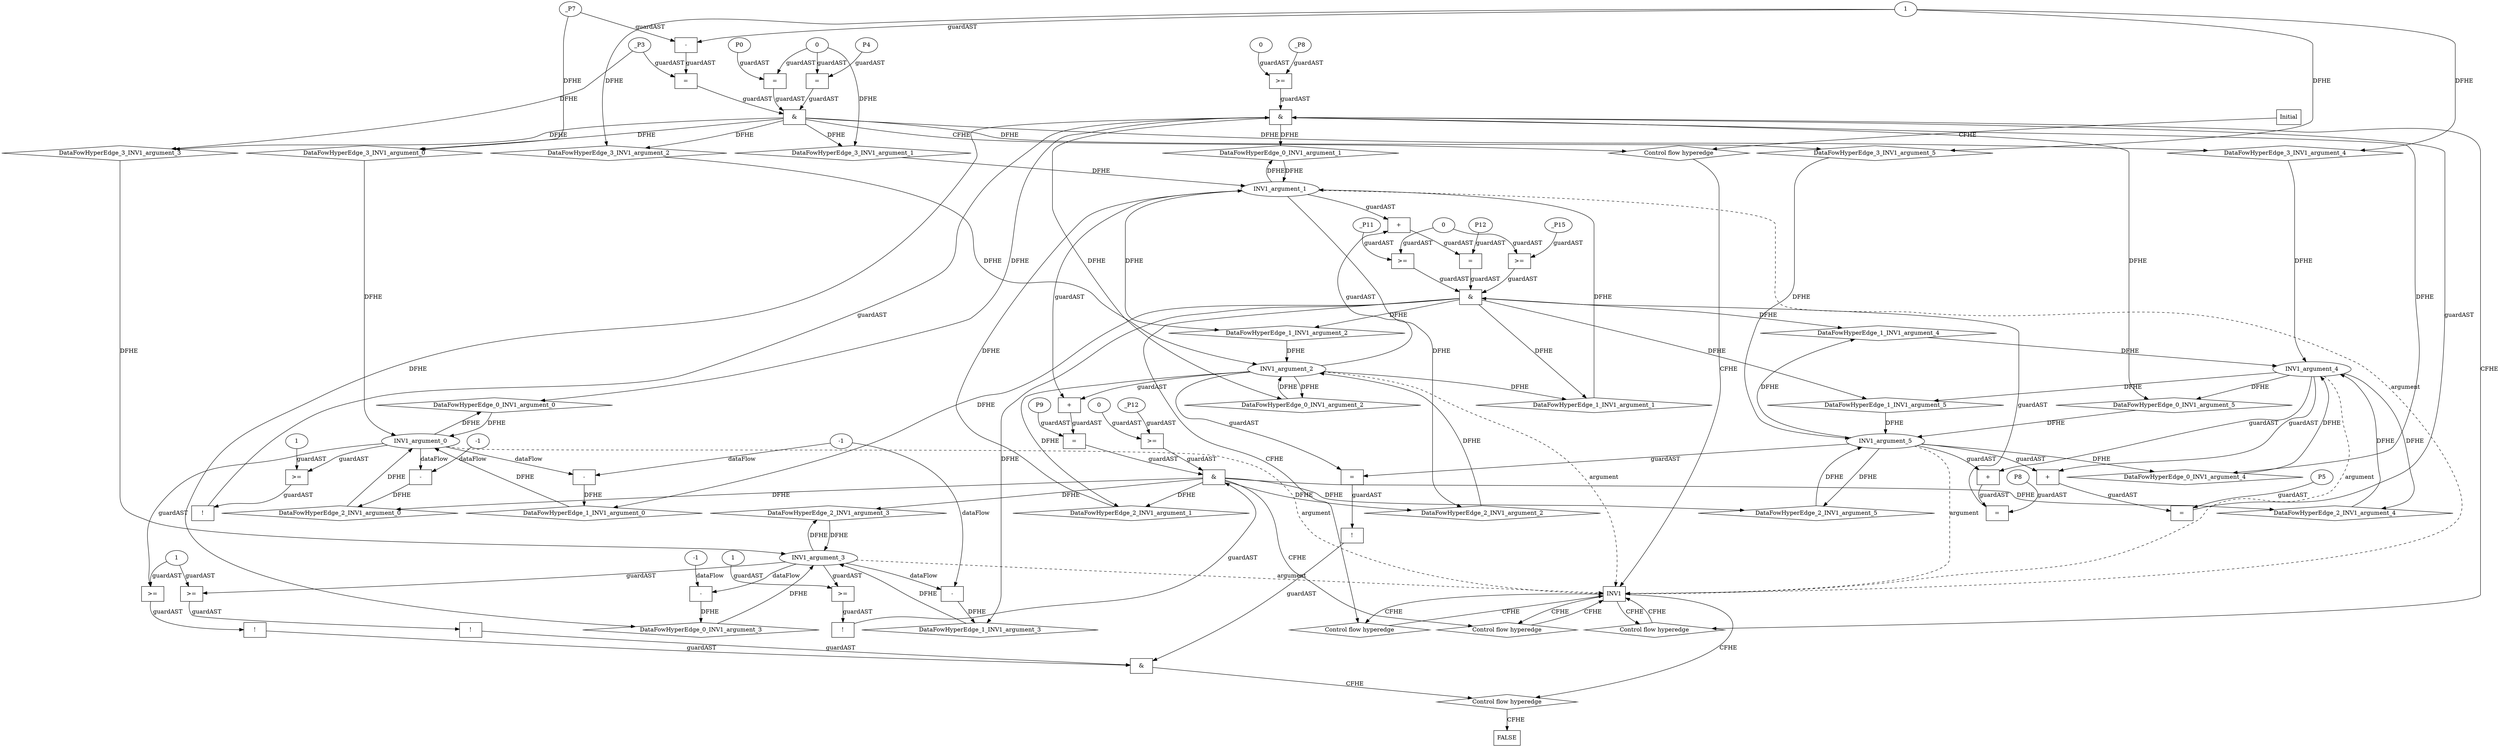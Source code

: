digraph dag {
"INV1" [label="INV1" nodeName="INV1" class=CONTROL  shape="rect"];
FALSE [label="FALSE" nodeName=FALSE class=CONTROL  shape="rect"];
Initial [label="Initial" nodeName=Initial class=CONTROL  shape="rect"];
ControlFowHyperEdge_0 [label="Control flow hyperedge" nodeName=ControlFowHyperEdge_0 class=controlFlowHyperEdge shape="diamond"];
"INV1" -> ControlFowHyperEdge_0 [label="CFHE"]
ControlFowHyperEdge_0 -> "INV1" [label="CFHE"]
ControlFowHyperEdge_1 [label="Control flow hyperedge" nodeName=ControlFowHyperEdge_1 class=controlFlowHyperEdge shape="diamond"];
"INV1" -> ControlFowHyperEdge_1 [label="CFHE"]
ControlFowHyperEdge_1 -> "INV1" [label="CFHE"]
ControlFowHyperEdge_2 [label="Control flow hyperedge" nodeName=ControlFowHyperEdge_2 class=controlFlowHyperEdge shape="diamond"];
"INV1" -> ControlFowHyperEdge_2 [label="CFHE"]
ControlFowHyperEdge_2 -> "INV1" [label="CFHE"]
ControlFowHyperEdge_3 [label="Control flow hyperedge" nodeName=ControlFowHyperEdge_3 class=controlFlowHyperEdge shape="diamond"];
"Initial" -> ControlFowHyperEdge_3 [label="CFHE"]
ControlFowHyperEdge_3 -> "INV1" [label="CFHE"]
ControlFowHyperEdge_4 [label="Control flow hyperedge" nodeName=ControlFowHyperEdge_4 class=controlFlowHyperEdge shape="diamond"];
"INV1" -> ControlFowHyperEdge_4 [label="CFHE"]
ControlFowHyperEdge_4 -> "FALSE" [label="CFHE"]
"INV1_argument_0" [label="INV1_argument_0" nodeName=argument0 class=argument  head="INV1" shape="oval"];
"INV1_argument_0" -> "INV1"[label="argument" style="dashed"]
"INV1_argument_1" [label="INV1_argument_1" nodeName=argument1 class=argument  head="INV1" shape="oval"];
"INV1_argument_1" -> "INV1"[label="argument" style="dashed"]
"INV1_argument_2" [label="INV1_argument_2" nodeName=argument2 class=argument  head="INV1" shape="oval"];
"INV1_argument_2" -> "INV1"[label="argument" style="dashed"]
"INV1_argument_3" [label="INV1_argument_3" nodeName=argument3 class=argument  head="INV1" shape="oval"];
"INV1_argument_3" -> "INV1"[label="argument" style="dashed"]
"INV1_argument_4" [label="INV1_argument_4" nodeName=argument4 class=argument  head="INV1" shape="oval"];
"INV1_argument_4" -> "INV1"[label="argument" style="dashed"]
"INV1_argument_5" [label="INV1_argument_5" nodeName=argument5 class=argument  head="INV1" shape="oval"];
"INV1_argument_5" -> "INV1"[label="argument" style="dashed"]

"xxxINV1___INV1_0xxx_and" [label="&" nodeName="xxxINV1___INV1_0xxx_and" class=Operator shape="rect"];
"xxxINV1___INV1_0xxxguard_0_node_0" [label="=" nodeName="xxxINV1___INV1_0xxxguard_0_node_0" class=Operator  shape="rect"];
"xxxINV1___INV1_0xxxguard_0_node_1" [label="+" nodeName="xxxINV1___INV1_0xxxguard_0_node_1" class= Operator shape="rect"];
"xxxINV1___INV1_0xxxguard_0_node_4" [label="P5" nodeName="xxxINV1___INV1_0xxxguard_0_node_4" class=symbolicConstant ];
"xxxINV1___INV1_0xxxguard_0_node_1" -> "xxxINV1___INV1_0xxxguard_0_node_0"[label="guardAST"]
"xxxINV1___INV1_0xxxguard_0_node_4" -> "xxxINV1___INV1_0xxxguard_0_node_0"[label="guardAST"]
"INV1_argument_4" -> "xxxINV1___INV1_0xxxguard_0_node_1"[label="guardAST"]
"INV1_argument_5" -> "xxxINV1___INV1_0xxxguard_0_node_1"[label="guardAST"]

"xxxINV1___INV1_0xxxguard_0_node_0" -> "xxxINV1___INV1_0xxx_and" [label="guardAST"];
"xxxINV1___INV1_0xxxguard1_node_0" [label="!" nodeName="xxxINV1___INV1_0xxxguard1_node_0" class=Operator shape="rect"];
"xxxINV1___INV1_0xxxguard1_node_1" [label=">=" nodeName="xxxINV1___INV1_0xxxguard1_node_1" class=Operator  shape="rect"];
"xxxINV1___INV1_0xxxguard1_node_3" [label="1" nodeName="xxxINV1___INV1_0xxxguard1_node_3" class=IdealInt ];
"xxxINV1___INV1_0xxxguard1_node_1" -> "xxxINV1___INV1_0xxxguard1_node_0"[label="guardAST"]
"INV1_argument_0" -> "xxxINV1___INV1_0xxxguard1_node_1"[label="guardAST"]
"xxxINV1___INV1_0xxxguard1_node_3" -> "xxxINV1___INV1_0xxxguard1_node_1"[label="guardAST"]

"xxxINV1___INV1_0xxxguard1_node_0" -> "xxxINV1___INV1_0xxx_and" [label="guardAST"];
"xxxINV1___INV1_0xxxguard2_node_0" [label=">=" nodeName="xxxINV1___INV1_0xxxguard2_node_0" class=Operator  shape="rect"];
"xxxINV1___INV1_0xxxguard2_node_1" [label="_P8" nodeName="xxxINV1___INV1_0xxxguard2_node_1" class=symbolicConstant ];
"xxxINV1___INV1_0xxxguard2_node_2" [label="0" nodeName="xxxINV1___INV1_0xxxguard2_node_2" class=IdealInt ];
"xxxINV1___INV1_0xxxguard2_node_1" -> "xxxINV1___INV1_0xxxguard2_node_0"[label="guardAST"]
"xxxINV1___INV1_0xxxguard2_node_2" -> "xxxINV1___INV1_0xxxguard2_node_0"[label="guardAST"]

"xxxINV1___INV1_0xxxguard2_node_0" -> "xxxINV1___INV1_0xxx_and" [label="guardAST"];
"xxxINV1___INV1_0xxx_and" -> "ControlFowHyperEdge_0" [label="CFHE"];
"xxxINV1___INV1_0xxxdataFlow_0_node_0" [label="-" nodeName="xxxINV1___INV1_0xxxdataFlow_0_node_0" class= Operator shape="rect"];
"xxxINV1___INV1_0xxxdataFlow_0_node_2" [label="-1" nodeName="xxxINV1___INV1_0xxxdataFlow_0_node_2" class=IdealInt ];
"INV1_argument_3" -> "xxxINV1___INV1_0xxxdataFlow_0_node_0"[label="dataFlow"]
"xxxINV1___INV1_0xxxdataFlow_0_node_2" -> "xxxINV1___INV1_0xxxdataFlow_0_node_0"[label="dataFlow"]


"xxxINV1___INV1_1xxx_and" [label="&" nodeName="xxxINV1___INV1_1xxx_and" class=Operator shape="rect"];
"xxxINV1___INV1_1xxxguard_0_node_0" [label="=" nodeName="xxxINV1___INV1_1xxxguard_0_node_0" class=Operator  shape="rect"];
"xxxINV1___INV1_1xxxguard_0_node_1" [label="+" nodeName="xxxINV1___INV1_1xxxguard_0_node_1" class= Operator shape="rect"];
"xxxINV1___INV1_1xxxguard_0_node_4" [label="P8" nodeName="xxxINV1___INV1_1xxxguard_0_node_4" class=symbolicConstant ];
"xxxINV1___INV1_1xxxguard_0_node_1" -> "xxxINV1___INV1_1xxxguard_0_node_0"[label="guardAST"]
"xxxINV1___INV1_1xxxguard_0_node_4" -> "xxxINV1___INV1_1xxxguard_0_node_0"[label="guardAST"]
"INV1_argument_4" -> "xxxINV1___INV1_1xxxguard_0_node_1"[label="guardAST"]
"INV1_argument_5" -> "xxxINV1___INV1_1xxxguard_0_node_1"[label="guardAST"]

"xxxINV1___INV1_1xxxguard_0_node_0" -> "xxxINV1___INV1_1xxx_and" [label="guardAST"];
"xxxINV1___INV1_1xxxguard1_node_0" [label=">=" nodeName="xxxINV1___INV1_1xxxguard1_node_0" class=Operator  shape="rect"];
"xxxINV1___INV1_1xxxguard1_node_1" [label="_P15" nodeName="xxxINV1___INV1_1xxxguard1_node_1" class=symbolicConstant ];
"xxxINV1___INV1_1xxxguard1_node_2" [label="0" nodeName="xxxINV1___INV1_1xxxguard1_node_2" class=IdealInt ];
"xxxINV1___INV1_1xxxguard1_node_1" -> "xxxINV1___INV1_1xxxguard1_node_0"[label="guardAST"]
"xxxINV1___INV1_1xxxguard1_node_2" -> "xxxINV1___INV1_1xxxguard1_node_0"[label="guardAST"]

"xxxINV1___INV1_1xxxguard1_node_0" -> "xxxINV1___INV1_1xxx_and" [label="guardAST"];
"xxxINV1___INV1_1xxxguard2_node_0" [label=">=" nodeName="xxxINV1___INV1_1xxxguard2_node_0" class=Operator  shape="rect"];
"xxxINV1___INV1_1xxxguard2_node_1" [label="_P11" nodeName="xxxINV1___INV1_1xxxguard2_node_1" class=symbolicConstant ];
"xxxINV1___INV1_1xxxguard2_node_1" -> "xxxINV1___INV1_1xxxguard2_node_0"[label="guardAST"]
"xxxINV1___INV1_1xxxguard1_node_2" -> "xxxINV1___INV1_1xxxguard2_node_0"[label="guardAST"]

"xxxINV1___INV1_1xxxguard2_node_0" -> "xxxINV1___INV1_1xxx_and" [label="guardAST"];
"xxxINV1___INV1_1xxxguard3_node_0" [label="=" nodeName="xxxINV1___INV1_1xxxguard3_node_0" class=Operator  shape="rect"];
"xxxINV1___INV1_1xxxguard3_node_1" [label="+" nodeName="xxxINV1___INV1_1xxxguard3_node_1" class= Operator shape="rect"];
"xxxINV1___INV1_1xxxguard3_node_4" [label="P12" nodeName="xxxINV1___INV1_1xxxguard3_node_4" class=symbolicConstant ];
"xxxINV1___INV1_1xxxguard3_node_1" -> "xxxINV1___INV1_1xxxguard3_node_0"[label="guardAST"]
"xxxINV1___INV1_1xxxguard3_node_4" -> "xxxINV1___INV1_1xxxguard3_node_0"[label="guardAST"]
"INV1_argument_1" -> "xxxINV1___INV1_1xxxguard3_node_1"[label="guardAST"]
"INV1_argument_2" -> "xxxINV1___INV1_1xxxguard3_node_1"[label="guardAST"]

"xxxINV1___INV1_1xxxguard3_node_0" -> "xxxINV1___INV1_1xxx_and" [label="guardAST"];
"xxxINV1___INV1_1xxx_and" -> "ControlFowHyperEdge_1" [label="CFHE"];
"xxxINV1___INV1_1xxxdataFlow_0_node_0" [label="-" nodeName="xxxINV1___INV1_1xxxdataFlow_0_node_0" class= Operator shape="rect"];
"xxxINV1___INV1_1xxxdataFlow_0_node_2" [label="-1" nodeName="xxxINV1___INV1_1xxxdataFlow_0_node_2" class=IdealInt ];
"INV1_argument_0" -> "xxxINV1___INV1_1xxxdataFlow_0_node_0"[label="dataFlow"]
"xxxINV1___INV1_1xxxdataFlow_0_node_2" -> "xxxINV1___INV1_1xxxdataFlow_0_node_0"[label="dataFlow"]


"xxxINV1___INV1_1xxxdataFlow2_node_0" [label="-" nodeName="xxxINV1___INV1_1xxxdataFlow2_node_0" class= Operator shape="rect"];
"INV1_argument_3" -> "xxxINV1___INV1_1xxxdataFlow2_node_0"[label="dataFlow"]
"xxxINV1___INV1_1xxxdataFlow_0_node_2" -> "xxxINV1___INV1_1xxxdataFlow2_node_0"[label="dataFlow"]


"xxxINV1___INV1_2xxx_and" [label="&" nodeName="xxxINV1___INV1_2xxx_and" class=Operator shape="rect"];
"xxxINV1___INV1_2xxxguard_0_node_0" [label="=" nodeName="xxxINV1___INV1_2xxxguard_0_node_0" class=Operator  shape="rect"];
"xxxINV1___INV1_2xxxguard_0_node_1" [label="+" nodeName="xxxINV1___INV1_2xxxguard_0_node_1" class= Operator shape="rect"];
"xxxINV1___INV1_2xxxguard_0_node_4" [label="P9" nodeName="xxxINV1___INV1_2xxxguard_0_node_4" class=symbolicConstant ];
"xxxINV1___INV1_2xxxguard_0_node_1" -> "xxxINV1___INV1_2xxxguard_0_node_0"[label="guardAST"]
"xxxINV1___INV1_2xxxguard_0_node_4" -> "xxxINV1___INV1_2xxxguard_0_node_0"[label="guardAST"]
"INV1_argument_1" -> "xxxINV1___INV1_2xxxguard_0_node_1"[label="guardAST"]
"INV1_argument_2" -> "xxxINV1___INV1_2xxxguard_0_node_1"[label="guardAST"]

"xxxINV1___INV1_2xxxguard_0_node_0" -> "xxxINV1___INV1_2xxx_and" [label="guardAST"];
"xxxINV1___INV1_2xxxguard1_node_0" [label="!" nodeName="xxxINV1___INV1_2xxxguard1_node_0" class=Operator shape="rect"];
"xxxINV1___INV1_2xxxguard1_node_1" [label=">=" nodeName="xxxINV1___INV1_2xxxguard1_node_1" class=Operator  shape="rect"];
"xxxINV1___INV1_2xxxguard1_node_3" [label="1" nodeName="xxxINV1___INV1_2xxxguard1_node_3" class=IdealInt ];
"xxxINV1___INV1_2xxxguard1_node_1" -> "xxxINV1___INV1_2xxxguard1_node_0"[label="guardAST"]
"INV1_argument_3" -> "xxxINV1___INV1_2xxxguard1_node_1"[label="guardAST"]
"xxxINV1___INV1_2xxxguard1_node_3" -> "xxxINV1___INV1_2xxxguard1_node_1"[label="guardAST"]

"xxxINV1___INV1_2xxxguard1_node_0" -> "xxxINV1___INV1_2xxx_and" [label="guardAST"];
"xxxINV1___INV1_2xxxguard2_node_0" [label=">=" nodeName="xxxINV1___INV1_2xxxguard2_node_0" class=Operator  shape="rect"];
"xxxINV1___INV1_2xxxguard2_node_1" [label="_P12" nodeName="xxxINV1___INV1_2xxxguard2_node_1" class=symbolicConstant ];
"xxxINV1___INV1_2xxxguard2_node_2" [label="0" nodeName="xxxINV1___INV1_2xxxguard2_node_2" class=IdealInt ];
"xxxINV1___INV1_2xxxguard2_node_1" -> "xxxINV1___INV1_2xxxguard2_node_0"[label="guardAST"]
"xxxINV1___INV1_2xxxguard2_node_2" -> "xxxINV1___INV1_2xxxguard2_node_0"[label="guardAST"]

"xxxINV1___INV1_2xxxguard2_node_0" -> "xxxINV1___INV1_2xxx_and" [label="guardAST"];
"xxxINV1___INV1_2xxx_and" -> "ControlFowHyperEdge_2" [label="CFHE"];
"xxxINV1___INV1_2xxxdataFlow_0_node_0" [label="-" nodeName="xxxINV1___INV1_2xxxdataFlow_0_node_0" class= Operator shape="rect"];
"xxxINV1___INV1_2xxxdataFlow_0_node_2" [label="-1" nodeName="xxxINV1___INV1_2xxxdataFlow_0_node_2" class=IdealInt ];
"INV1_argument_0" -> "xxxINV1___INV1_2xxxdataFlow_0_node_0"[label="dataFlow"]
"xxxINV1___INV1_2xxxdataFlow_0_node_2" -> "xxxINV1___INV1_2xxxdataFlow_0_node_0"[label="dataFlow"]


"xxxINV1___Initial_3xxx_and" [label="&" nodeName="xxxINV1___Initial_3xxx_and" class=Operator shape="rect"];
"xxxINV1___Initial_3xxxguard_0_node_0" [label="=" nodeName="xxxINV1___Initial_3xxxguard_0_node_0" class=Operator  shape="rect"];
"xxxINV1___Initial_3xxxguard_0_node_1" [label="P0" nodeName="xxxINV1___Initial_3xxxguard_0_node_1" class=symbolicConstant ];
"xxxINV1___Initial_3xxxguard_0_node_1" -> "xxxINV1___Initial_3xxxguard_0_node_0"[label="guardAST"]
"xxxINV1___Initial_3xxxdataFlow1_node_0" -> "xxxINV1___Initial_3xxxguard_0_node_0"[label="guardAST"]

"xxxINV1___Initial_3xxxguard_0_node_0" -> "xxxINV1___Initial_3xxx_and" [label="guardAST"];
"xxxINV1___Initial_3xxxguard1_node_0" [label="=" nodeName="xxxINV1___Initial_3xxxguard1_node_0" class=Operator  shape="rect"];
"xxxINV1___Initial_3xxxguard1_node_1" [label="P4" nodeName="xxxINV1___Initial_3xxxguard1_node_1" class=symbolicConstant ];
"xxxINV1___Initial_3xxxguard1_node_1" -> "xxxINV1___Initial_3xxxguard1_node_0"[label="guardAST"]
"xxxINV1___Initial_3xxxdataFlow1_node_0" -> "xxxINV1___Initial_3xxxguard1_node_0"[label="guardAST"]

"xxxINV1___Initial_3xxxguard1_node_0" -> "xxxINV1___Initial_3xxx_and" [label="guardAST"];
"xxxINV1___Initial_3xxxguard2_node_0" [label="=" nodeName="xxxINV1___Initial_3xxxguard2_node_0" class=Operator  shape="rect"];
"xxxINV1___Initial_3xxxguard2_node_2" [label="-" nodeName="xxxINV1___Initial_3xxxguard2_node_2" class= Operator shape="rect"];
"xxxINV1___Initial_3xxxdataFlow3_node_0" -> "xxxINV1___Initial_3xxxguard2_node_0"[label="guardAST"]
"xxxINV1___Initial_3xxxguard2_node_2" -> "xxxINV1___Initial_3xxxguard2_node_0"[label="guardAST"]
"xxxINV1___Initial_3xxxdataFlow5_node_0" -> "xxxINV1___Initial_3xxxguard2_node_2"[label="guardAST"]
"xxxINV1___Initial_3xxxdataFlow_0_node_0" -> "xxxINV1___Initial_3xxxguard2_node_2"[label="guardAST"]

"xxxINV1___Initial_3xxxguard2_node_0" -> "xxxINV1___Initial_3xxx_and" [label="guardAST"];
"xxxINV1___Initial_3xxx_and" -> "ControlFowHyperEdge_3" [label="CFHE"];
"xxxINV1___Initial_3xxxdataFlow_0_node_0" [label="1" nodeName="xxxINV1___Initial_3xxxdataFlow_0_node_0" class=IdealInt ];

"xxxINV1___Initial_3xxxdataFlow1_node_0" [label="0" nodeName="xxxINV1___Initial_3xxxdataFlow1_node_0" class=IdealInt ];


"xxxINV1___Initial_3xxxdataFlow3_node_0" [label="_P3" nodeName="xxxINV1___Initial_3xxxdataFlow3_node_0" class=symbolicConstant ];


"xxxINV1___Initial_3xxxdataFlow5_node_0" [label="_P7" nodeName="xxxINV1___Initial_3xxxdataFlow5_node_0" class=symbolicConstant ];

"xxxFALSE___INV1_4xxx_and" [label="&" nodeName="xxxFALSE___INV1_4xxx_and" class=Operator shape="rect"];
"xxxFALSE___INV1_4xxxguard_0_node_0" [label="!" nodeName="xxxFALSE___INV1_4xxxguard_0_node_0" class=Operator shape="rect"];
"xxxFALSE___INV1_4xxxguard_0_node_1" [label=">=" nodeName="xxxFALSE___INV1_4xxxguard_0_node_1" class=Operator  shape="rect"];
"xxxFALSE___INV1_4xxxguard_0_node_3" [label="1" nodeName="xxxFALSE___INV1_4xxxguard_0_node_3" class=IdealInt ];
"xxxFALSE___INV1_4xxxguard_0_node_1" -> "xxxFALSE___INV1_4xxxguard_0_node_0"[label="guardAST"]
"INV1_argument_0" -> "xxxFALSE___INV1_4xxxguard_0_node_1"[label="guardAST"]
"xxxFALSE___INV1_4xxxguard_0_node_3" -> "xxxFALSE___INV1_4xxxguard_0_node_1"[label="guardAST"]

"xxxFALSE___INV1_4xxxguard_0_node_0" -> "xxxFALSE___INV1_4xxx_and" [label="guardAST"];
"xxxFALSE___INV1_4xxxguard1_node_0" [label="!" nodeName="xxxFALSE___INV1_4xxxguard1_node_0" class=Operator shape="rect"];
"xxxFALSE___INV1_4xxxguard1_node_1" [label=">=" nodeName="xxxFALSE___INV1_4xxxguard1_node_1" class=Operator  shape="rect"];
"xxxFALSE___INV1_4xxxguard1_node_1" -> "xxxFALSE___INV1_4xxxguard1_node_0"[label="guardAST"]
"INV1_argument_3" -> "xxxFALSE___INV1_4xxxguard1_node_1"[label="guardAST"]
"xxxFALSE___INV1_4xxxguard_0_node_3" -> "xxxFALSE___INV1_4xxxguard1_node_1"[label="guardAST"]

"xxxFALSE___INV1_4xxxguard1_node_0" -> "xxxFALSE___INV1_4xxx_and" [label="guardAST"];
"xxxFALSE___INV1_4xxxguard2_node_0" [label="!" nodeName="xxxFALSE___INV1_4xxxguard2_node_0" class=Operator shape="rect"];
"xxxFALSE___INV1_4xxxguard2_node_1" [label="=" nodeName="xxxFALSE___INV1_4xxxguard2_node_1" class=Operator  shape="rect"];
"xxxFALSE___INV1_4xxxguard2_node_1" -> "xxxFALSE___INV1_4xxxguard2_node_0"[label="guardAST"]
"INV1_argument_2" -> "xxxFALSE___INV1_4xxxguard2_node_1"[label="guardAST"]
"INV1_argument_5" -> "xxxFALSE___INV1_4xxxguard2_node_1"[label="guardAST"]

"xxxFALSE___INV1_4xxxguard2_node_0" -> "xxxFALSE___INV1_4xxx_and" [label="guardAST"];
"xxxFALSE___INV1_4xxx_and" -> "ControlFowHyperEdge_4" [label="CFHE"];
"INV1_argument_0" -> "DataFowHyperEdge_0_INV1_argument_0"[label="DFHE"]
"DataFowHyperEdge_0_INV1_argument_0" [label="DataFowHyperEdge_0_INV1_argument_0" nodeName="DataFowHyperEdge_0_INV1_argument_0" class=DataFlowHyperedge shape="diamond"];
"DataFowHyperEdge_0_INV1_argument_0" -> "INV1_argument_0"[label="DFHE"]
"xxxINV1___INV1_0xxx_and" -> "DataFowHyperEdge_0_INV1_argument_0"[label="DFHE"]
"INV1_argument_1" -> "DataFowHyperEdge_0_INV1_argument_1"[label="DFHE"]
"DataFowHyperEdge_0_INV1_argument_1" [label="DataFowHyperEdge_0_INV1_argument_1" nodeName="DataFowHyperEdge_0_INV1_argument_1" class=DataFlowHyperedge shape="diamond"];
"DataFowHyperEdge_0_INV1_argument_1" -> "INV1_argument_1"[label="DFHE"]
"xxxINV1___INV1_0xxx_and" -> "DataFowHyperEdge_0_INV1_argument_1"[label="DFHE"]
"INV1_argument_2" -> "DataFowHyperEdge_0_INV1_argument_2"[label="DFHE"]
"DataFowHyperEdge_0_INV1_argument_2" [label="DataFowHyperEdge_0_INV1_argument_2" nodeName="DataFowHyperEdge_0_INV1_argument_2" class=DataFlowHyperedge shape="diamond"];
"DataFowHyperEdge_0_INV1_argument_2" -> "INV1_argument_2"[label="DFHE"]
"xxxINV1___INV1_0xxx_and" -> "DataFowHyperEdge_0_INV1_argument_2"[label="DFHE"]
"INV1_argument_5" -> "DataFowHyperEdge_0_INV1_argument_4"[label="DFHE"]
"DataFowHyperEdge_0_INV1_argument_4" [label="DataFowHyperEdge_0_INV1_argument_4" nodeName="DataFowHyperEdge_0_INV1_argument_4" class=DataFlowHyperedge shape="diamond"];
"DataFowHyperEdge_0_INV1_argument_4" -> "INV1_argument_4"[label="DFHE"]
"xxxINV1___INV1_0xxx_and" -> "DataFowHyperEdge_0_INV1_argument_4"[label="DFHE"]
"INV1_argument_2" -> "DataFowHyperEdge_1_INV1_argument_1"[label="DFHE"]
"DataFowHyperEdge_1_INV1_argument_1" [label="DataFowHyperEdge_1_INV1_argument_1" nodeName="DataFowHyperEdge_1_INV1_argument_1" class=DataFlowHyperedge shape="diamond"];
"DataFowHyperEdge_1_INV1_argument_1" -> "INV1_argument_1"[label="DFHE"]
"xxxINV1___INV1_1xxx_and" -> "DataFowHyperEdge_1_INV1_argument_1"[label="DFHE"]
"INV1_argument_5" -> "DataFowHyperEdge_1_INV1_argument_4"[label="DFHE"]
"DataFowHyperEdge_1_INV1_argument_4" [label="DataFowHyperEdge_1_INV1_argument_4" nodeName="DataFowHyperEdge_1_INV1_argument_4" class=DataFlowHyperedge shape="diamond"];
"DataFowHyperEdge_1_INV1_argument_4" -> "INV1_argument_4"[label="DFHE"]
"xxxINV1___INV1_1xxx_and" -> "DataFowHyperEdge_1_INV1_argument_4"[label="DFHE"]
"INV1_argument_2" -> "DataFowHyperEdge_2_INV1_argument_1"[label="DFHE"]
"DataFowHyperEdge_2_INV1_argument_1" [label="DataFowHyperEdge_2_INV1_argument_1" nodeName="DataFowHyperEdge_2_INV1_argument_1" class=DataFlowHyperedge shape="diamond"];
"DataFowHyperEdge_2_INV1_argument_1" -> "INV1_argument_1"[label="DFHE"]
"xxxINV1___INV1_2xxx_and" -> "DataFowHyperEdge_2_INV1_argument_1"[label="DFHE"]
"INV1_argument_3" -> "DataFowHyperEdge_2_INV1_argument_3"[label="DFHE"]
"DataFowHyperEdge_2_INV1_argument_3" [label="DataFowHyperEdge_2_INV1_argument_3" nodeName="DataFowHyperEdge_2_INV1_argument_3" class=DataFlowHyperedge shape="diamond"];
"DataFowHyperEdge_2_INV1_argument_3" -> "INV1_argument_3"[label="DFHE"]
"xxxINV1___INV1_2xxx_and" -> "DataFowHyperEdge_2_INV1_argument_3"[label="DFHE"]
"INV1_argument_4" -> "DataFowHyperEdge_2_INV1_argument_4"[label="DFHE"]
"DataFowHyperEdge_2_INV1_argument_4" [label="DataFowHyperEdge_2_INV1_argument_4" nodeName="DataFowHyperEdge_2_INV1_argument_4" class=DataFlowHyperedge shape="diamond"];
"DataFowHyperEdge_2_INV1_argument_4" -> "INV1_argument_4"[label="DFHE"]
"xxxINV1___INV1_2xxx_and" -> "DataFowHyperEdge_2_INV1_argument_4"[label="DFHE"]
"INV1_argument_5" -> "DataFowHyperEdge_2_INV1_argument_5"[label="DFHE"]
"DataFowHyperEdge_2_INV1_argument_5" [label="DataFowHyperEdge_2_INV1_argument_5" nodeName="DataFowHyperEdge_2_INV1_argument_5" class=DataFlowHyperedge shape="diamond"];
"DataFowHyperEdge_2_INV1_argument_5" -> "INV1_argument_5"[label="DFHE"]
"xxxINV1___INV1_2xxx_and" -> "DataFowHyperEdge_2_INV1_argument_5"[label="DFHE"]
"DataFowHyperEdge_0_INV1_argument_3" [label="DataFowHyperEdge_0_INV1_argument_3" nodeName="DataFowHyperEdge_0_INV1_argument_3" class=DataFlowHyperedge shape="diamond"];
"DataFowHyperEdge_0_INV1_argument_3" -> "INV1_argument_3"[label="DFHE"]
"xxxINV1___INV1_0xxx_and" -> "DataFowHyperEdge_0_INV1_argument_3"[label="DFHE"]
"xxxINV1___INV1_0xxxdataFlow_0_node_0" -> "DataFowHyperEdge_0_INV1_argument_3" [label="DFHE"];
"DataFowHyperEdge_0_INV1_argument_5" [label="DataFowHyperEdge_0_INV1_argument_5" nodeName="DataFowHyperEdge_0_INV1_argument_5" class=DataFlowHyperedge shape="diamond"];
"DataFowHyperEdge_0_INV1_argument_5" -> "INV1_argument_5"[label="DFHE"]
"xxxINV1___INV1_0xxx_and" -> "DataFowHyperEdge_0_INV1_argument_5"[label="DFHE"]
"INV1_argument_4" -> "DataFowHyperEdge_0_INV1_argument_5" [label="DFHE"];
"DataFowHyperEdge_1_INV1_argument_0" [label="DataFowHyperEdge_1_INV1_argument_0" nodeName="DataFowHyperEdge_1_INV1_argument_0" class=DataFlowHyperedge shape="diamond"];
"DataFowHyperEdge_1_INV1_argument_0" -> "INV1_argument_0"[label="DFHE"]
"xxxINV1___INV1_1xxx_and" -> "DataFowHyperEdge_1_INV1_argument_0"[label="DFHE"]
"xxxINV1___INV1_1xxxdataFlow_0_node_0" -> "DataFowHyperEdge_1_INV1_argument_0" [label="DFHE"];
"DataFowHyperEdge_1_INV1_argument_2" [label="DataFowHyperEdge_1_INV1_argument_2" nodeName="DataFowHyperEdge_1_INV1_argument_2" class=DataFlowHyperedge shape="diamond"];
"DataFowHyperEdge_1_INV1_argument_2" -> "INV1_argument_2"[label="DFHE"]
"xxxINV1___INV1_1xxx_and" -> "DataFowHyperEdge_1_INV1_argument_2"[label="DFHE"]
"INV1_argument_1" -> "DataFowHyperEdge_1_INV1_argument_2" [label="DFHE"];
"DataFowHyperEdge_1_INV1_argument_3" [label="DataFowHyperEdge_1_INV1_argument_3" nodeName="DataFowHyperEdge_1_INV1_argument_3" class=DataFlowHyperedge shape="diamond"];
"DataFowHyperEdge_1_INV1_argument_3" -> "INV1_argument_3"[label="DFHE"]
"xxxINV1___INV1_1xxx_and" -> "DataFowHyperEdge_1_INV1_argument_3"[label="DFHE"]
"xxxINV1___INV1_1xxxdataFlow2_node_0" -> "DataFowHyperEdge_1_INV1_argument_3" [label="DFHE"];
"DataFowHyperEdge_1_INV1_argument_5" [label="DataFowHyperEdge_1_INV1_argument_5" nodeName="DataFowHyperEdge_1_INV1_argument_5" class=DataFlowHyperedge shape="diamond"];
"DataFowHyperEdge_1_INV1_argument_5" -> "INV1_argument_5"[label="DFHE"]
"xxxINV1___INV1_1xxx_and" -> "DataFowHyperEdge_1_INV1_argument_5"[label="DFHE"]
"INV1_argument_4" -> "DataFowHyperEdge_1_INV1_argument_5" [label="DFHE"];
"DataFowHyperEdge_2_INV1_argument_0" [label="DataFowHyperEdge_2_INV1_argument_0" nodeName="DataFowHyperEdge_2_INV1_argument_0" class=DataFlowHyperedge shape="diamond"];
"DataFowHyperEdge_2_INV1_argument_0" -> "INV1_argument_0"[label="DFHE"]
"xxxINV1___INV1_2xxx_and" -> "DataFowHyperEdge_2_INV1_argument_0"[label="DFHE"]
"xxxINV1___INV1_2xxxdataFlow_0_node_0" -> "DataFowHyperEdge_2_INV1_argument_0" [label="DFHE"];
"DataFowHyperEdge_2_INV1_argument_2" [label="DataFowHyperEdge_2_INV1_argument_2" nodeName="DataFowHyperEdge_2_INV1_argument_2" class=DataFlowHyperedge shape="diamond"];
"DataFowHyperEdge_2_INV1_argument_2" -> "INV1_argument_2"[label="DFHE"]
"xxxINV1___INV1_2xxx_and" -> "DataFowHyperEdge_2_INV1_argument_2"[label="DFHE"]
"INV1_argument_1" -> "DataFowHyperEdge_2_INV1_argument_2" [label="DFHE"];
"DataFowHyperEdge_3_INV1_argument_0" [label="DataFowHyperEdge_3_INV1_argument_0" nodeName="DataFowHyperEdge_3_INV1_argument_0" class=DataFlowHyperedge shape="diamond"];
"DataFowHyperEdge_3_INV1_argument_0" -> "INV1_argument_0"[label="DFHE"]
"xxxINV1___Initial_3xxx_and" -> "DataFowHyperEdge_3_INV1_argument_0"[label="DFHE"]
"xxxINV1___Initial_3xxxdataFlow5_node_0" -> "DataFowHyperEdge_3_INV1_argument_0" [label="DFHE"];
"DataFowHyperEdge_3_INV1_argument_1" [label="DataFowHyperEdge_3_INV1_argument_1" nodeName="DataFowHyperEdge_3_INV1_argument_1" class=DataFlowHyperedge shape="diamond"];
"DataFowHyperEdge_3_INV1_argument_1" -> "INV1_argument_1"[label="DFHE"]
"xxxINV1___Initial_3xxx_and" -> "DataFowHyperEdge_3_INV1_argument_1"[label="DFHE"]
"xxxINV1___Initial_3xxxdataFlow1_node_0" -> "DataFowHyperEdge_3_INV1_argument_1" [label="DFHE"];
"DataFowHyperEdge_3_INV1_argument_2" [label="DataFowHyperEdge_3_INV1_argument_2" nodeName="DataFowHyperEdge_3_INV1_argument_2" class=DataFlowHyperedge shape="diamond"];
"DataFowHyperEdge_3_INV1_argument_2" -> "INV1_argument_2"[label="DFHE"]
"xxxINV1___Initial_3xxx_and" -> "DataFowHyperEdge_3_INV1_argument_2"[label="DFHE"]
"xxxINV1___Initial_3xxxdataFlow_0_node_0" -> "DataFowHyperEdge_3_INV1_argument_2" [label="DFHE"];
"DataFowHyperEdge_3_INV1_argument_3" [label="DataFowHyperEdge_3_INV1_argument_3" nodeName="DataFowHyperEdge_3_INV1_argument_3" class=DataFlowHyperedge shape="diamond"];
"DataFowHyperEdge_3_INV1_argument_3" -> "INV1_argument_3"[label="DFHE"]
"xxxINV1___Initial_3xxx_and" -> "DataFowHyperEdge_3_INV1_argument_3"[label="DFHE"]
"xxxINV1___Initial_3xxxdataFlow3_node_0" -> "DataFowHyperEdge_3_INV1_argument_3" [label="DFHE"];
"DataFowHyperEdge_3_INV1_argument_4" [label="DataFowHyperEdge_3_INV1_argument_4" nodeName="DataFowHyperEdge_3_INV1_argument_4" class=DataFlowHyperedge shape="diamond"];
"DataFowHyperEdge_3_INV1_argument_4" -> "INV1_argument_4"[label="DFHE"]
"xxxINV1___Initial_3xxx_and" -> "DataFowHyperEdge_3_INV1_argument_4"[label="DFHE"]
"xxxINV1___Initial_3xxxdataFlow_0_node_0" -> "DataFowHyperEdge_3_INV1_argument_4" [label="DFHE"];
"DataFowHyperEdge_3_INV1_argument_5" [label="DataFowHyperEdge_3_INV1_argument_5" nodeName="DataFowHyperEdge_3_INV1_argument_5" class=DataFlowHyperedge shape="diamond"];
"DataFowHyperEdge_3_INV1_argument_5" -> "INV1_argument_5"[label="DFHE"]
"xxxINV1___Initial_3xxx_and" -> "DataFowHyperEdge_3_INV1_argument_5"[label="DFHE"]
"xxxINV1___Initial_3xxxdataFlow_0_node_0" -> "DataFowHyperEdge_3_INV1_argument_5" [label="DFHE"];




}
